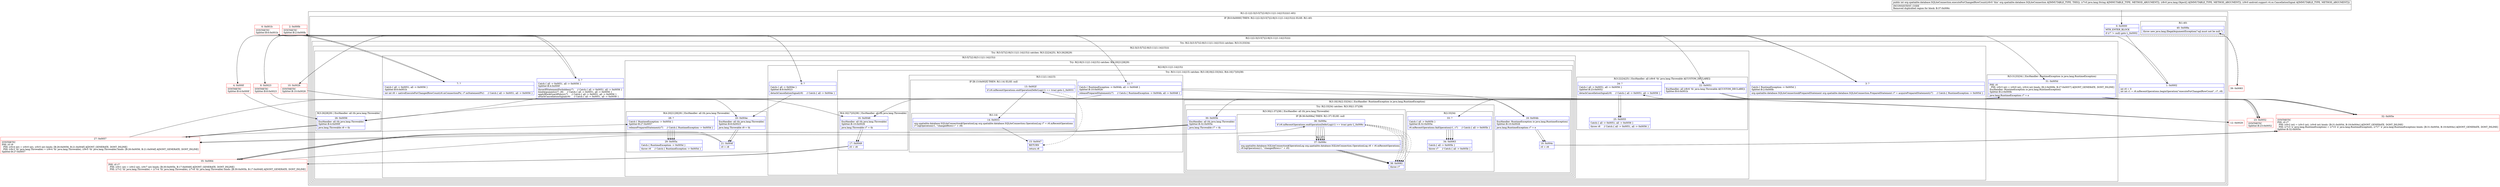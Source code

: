 digraph "CFG fororg.spatialite.database.SQLiteConnection.executeForChangedRowCount(Ljava\/lang\/String;[Ljava\/lang\/Object;Landroid\/support\/v4\/os\/CancellationSignal;)I" {
subgraph cluster_Region_1560969183 {
label = "R(1:(2:1|(2:3|(3:5|7|(2:9|(3:11|(1:14)|15)))))(1:40))";
node [shape=record,color=blue];
subgraph cluster_IfRegion_2079946886 {
label = "IF [B:0:0x0000] THEN: R(2:1|(2:3|(3:5|7|(2:9|(3:11|(1:14)|15))))) ELSE: R(1:40)";
node [shape=record,color=blue];
Node_0 [shape=record,label="{0\:\ 0x0000|MTH_ENTER_BLOCK\l|if (r7 != null) goto L_0x0002\l}"];
subgraph cluster_Region_1827643786 {
label = "R(2:1|(2:3|(3:5|7|(2:9|(3:11|(1:14)|15)))))";
node [shape=record,color=blue];
Node_1 [shape=record,label="{1\:\ 0x0002|int r0 = 0\lint int r1 = r6.mRecentOperations.beginOperation(\"executeForChangedRowCount\", r7, r8)\l}"];
subgraph cluster_TryCatchRegion_1538535113 {
label = "Try: R(2:3|(3:5|7|(2:9|(3:11|(1:14)|15)))) catches: R(3:31|33|34)";
node [shape=record,color=blue];
subgraph cluster_Region_732357098 {
label = "R(2:3|(3:5|7|(2:9|(3:11|(1:14)|15))))";
node [shape=record,color=blue];
Node_3 [shape=record,label="{3\:\ ?|Catch:\{ RuntimeException \-\> 0x005d \}\lSplitter:B:2:0x000b\l|org.spatialite.database.SQLiteConnection$PreparedStatement org.spatialite.database.SQLiteConnection.PreparedStatement r7 = acquirePreparedStatement(r7)     \/\/ Catch:\{ RuntimeException \-\> 0x005d \}\l}"];
subgraph cluster_TryCatchRegion_499956398 {
label = "Try: R(3:5|7|(2:9|(3:11|(1:14)|15))) catches: R(3:22|24|25), R(3:26|28|29)";
node [shape=record,color=blue];
subgraph cluster_Region_483847355 {
label = "R(3:5|7|(2:9|(3:11|(1:14)|15)))";
node [shape=record,color=blue];
Node_5 [shape=record,label="{5\:\ ?|Catch:\{ all \-\> 0x0051, all \-\> 0x0056 \}\lSplitter:B:4:0x000f\l|throwIfStatementForbidden(r7)     \/\/ Catch:\{ all \-\> 0x0051, all \-\> 0x0056 \}\lbindArguments(r7, r8)     \/\/ Catch:\{ all \-\> 0x0051, all \-\> 0x0056 \}\lapplyBlockGuardPolicy(r7)     \/\/ Catch:\{ all \-\> 0x0051, all \-\> 0x0056 \}\lattachCancellationSignal(r9)     \/\/ Catch:\{ all \-\> 0x0051, all \-\> 0x0056 \}\l}"];
Node_7 [shape=record,label="{7\:\ ?|Catch:\{ all \-\> 0x0051, all \-\> 0x0056 \}\lSplitter:B:6:0x001b\l|int int r8 = nativeExecuteForChangedRowCount(r6.mConnectionPtr, r7.mStatementPtr)     \/\/ Catch:\{ all \-\> 0x0051, all \-\> 0x0056 \}\l}"];
subgraph cluster_TryCatchRegion_330750543 {
label = "Try: R(2:9|(3:11|(1:14)|15)) catches: R(4:20|21|28|29)";
node [shape=record,color=blue];
subgraph cluster_Region_591113719 {
label = "R(2:9|(3:11|(1:14)|15))";
node [shape=record,color=blue];
Node_9 [shape=record,label="{9\:\ ?|Catch:\{ all \-\> 0x004e \}\lSplitter:B:8:0x0023\l|detachCancellationSignal(r9)     \/\/ Catch:\{ all \-\> 0x004e \}\l}"];
subgraph cluster_TryCatchRegion_1493376319 {
label = "Try: R(3:11|(1:14)|15) catches: R(3:18|19|(2:33|34)), R(4:16|17|(0)|38)";
node [shape=record,color=blue];
subgraph cluster_Region_406315230 {
label = "R(3:11|(1:14)|15)";
node [shape=record,color=blue];
Node_11 [shape=record,label="{11\:\ ?|Catch:\{ RuntimeException \-\> 0x004b, all \-\> 0x0048 \}\lSplitter:B:10:0x0026\l|releasePreparedStatement(r7)     \/\/ Catch:\{ RuntimeException \-\> 0x004b, all \-\> 0x0048 \}\l}"];
subgraph cluster_IfRegion_89100287 {
label = "IF [B:13:0x002f] THEN: R(1:14) ELSE: null";
node [shape=record,color=blue];
Node_13 [shape=record,label="{13\:\ 0x002f|if (r6.mRecentOperations.endOperationDeferLog(r1) == true) goto L_0x0031\l}"];
subgraph cluster_Region_1449976147 {
label = "R(1:14)";
node [shape=record,color=blue];
Node_14 [shape=record,label="{14\:\ 0x0031|org.spatialite.database.SQLiteConnection$OperationLog org.spatialite.database.SQLiteConnection.OperationLog r7 = r6.mRecentOperations\lr7.logOperation(r1, \"changedRows=\" + r8)\l}"];
}
}
Node_15 [shape=record,label="{15\:\ 0x0047|RETURN\l|return r8\l}"];
}
subgraph cluster_Region_1430308379 {
label = "R(3:18|19|(2:33|34)) | ExcHandler: RuntimeException (e java.lang.RuntimeException)\l";
node [shape=record,color=blue];
Node_18 [shape=record,label="{18\:\ 0x004b|ExcHandler: RuntimeException (e java.lang.RuntimeException)\lSplitter:B:10:0x0026\l|java.lang.RuntimeException r7 = e\l}"];
Node_19 [shape=record,label="{19\:\ 0x004c|r0 = r8\l}"];
subgraph cluster_TryCatchRegion_568509819 {
label = "Try: R(2:33|34) catches: R(3:30|(1:37)|38)";
node [shape=record,color=blue];
subgraph cluster_Region_161981173 {
label = "R(2:33|34)";
node [shape=record,color=blue];
Node_33 [shape=record,label="{33\:\ ?|Catch:\{ all \-\> 0x005b \}\lSplitter:B:32:0x005e\l|r6.mRecentOperations.failOperation(r1, r7)     \/\/ Catch:\{ all \-\> 0x005b \}\l}"];
Node_34 [shape=record,label="{34\:\ 0x0063|Catch:\{ all \-\> 0x005b \}\l|throw r7     \/\/ Catch:\{ all \-\> 0x005b \}\l}"];
}
subgraph cluster_Region_69408682 {
label = "R(3:30|(1:37)|38) | ExcHandler: all (th java.lang.Throwable)\l";
node [shape=record,color=blue];
Node_30 [shape=record,label="{30\:\ 0x005b|ExcHandler: all (th java.lang.Throwable)\lSplitter:B:32:0x005e\l|java.lang.Throwable r7 = th\l}"];
subgraph cluster_IfRegion_1471946602 {
label = "IF [B:36:0x006a] THEN: R(1:37) ELSE: null";
node [shape=record,color=blue];
Node_36 [shape=record,label="{36\:\ 0x006a|if (r6.mRecentOperations.endOperationDeferLog(r1) == true) goto L_0x006c\l}"];
subgraph cluster_Region_563083586 {
label = "R(1:37)";
node [shape=record,color=blue];
Node_37 [shape=record,label="{37\:\ 0x006c|org.spatialite.database.SQLiteConnection$OperationLog org.spatialite.database.SQLiteConnection.OperationLog r8 = r6.mRecentOperations\lr8.logOperation(r1, \"changedRows=\" + r0)\l}"];
}
}
Node_38 [shape=record,label="{38\:\ 0x0082|throw r7\l}"];
}
}
}
subgraph cluster_Region_813559094 {
label = "R(4:16|17|(0)|38) | ExcHandler: all (th java.lang.Throwable)\l";
node [shape=record,color=blue];
Node_16 [shape=record,label="{16\:\ 0x0048|ExcHandler: all (th java.lang.Throwable)\lSplitter:B:10:0x0026\l|java.lang.Throwable r7 = th\l}"];
Node_17 [shape=record,label="{17\:\ 0x0049|r0 = r8\l}"];
subgraph cluster_IfRegion_787825173 {
label = "IF [B:36:0x006a] THEN: R(0) ELSE: null";
node [shape=record,color=blue];
Node_36 [shape=record,label="{36\:\ 0x006a|if (r6.mRecentOperations.endOperationDeferLog(r1) == true) goto L_0x006c\l}"];
subgraph cluster_Region_2047432396 {
label = "R(0)";
node [shape=record,color=blue];
}
}
Node_38 [shape=record,label="{38\:\ 0x0082|throw r7\l}"];
}
}
}
subgraph cluster_Region_114574874 {
label = "R(4:20|21|28|29) | ExcHandler: all (th java.lang.Throwable)\l";
node [shape=record,color=blue];
Node_20 [shape=record,label="{20\:\ 0x004e|ExcHandler: all (th java.lang.Throwable)\lSplitter:B:8:0x0023\l|java.lang.Throwable r9 = th\l}"];
Node_21 [shape=record,label="{21\:\ 0x004f|r0 = r8\l}"];
Node_28 [shape=record,label="{28\:\ ?|Catch:\{ RuntimeException \-\> 0x005d \}\lSplitter:B:27:0x0057\l|releasePreparedStatement(r7)     \/\/ Catch:\{ RuntimeException \-\> 0x005d \}\l}"];
Node_29 [shape=record,label="{29\:\ 0x005a|Catch:\{ RuntimeException \-\> 0x005d \}\l|throw r9     \/\/ Catch:\{ RuntimeException \-\> 0x005d \}\l}"];
}
}
}
subgraph cluster_Region_1000494679 {
label = "R(3:22|24|25) | ExcHandler: all (r8v6 'th' java.lang.Throwable A[CUSTOM_DECLARE])\l";
node [shape=record,color=blue];
Node_22 [shape=record,label="{22\:\ 0x0051|ExcHandler: all (r8v6 'th' java.lang.Throwable A[CUSTOM_DECLARE])\lSplitter:B:6:0x001b\l}"];
Node_24 [shape=record,label="{24\:\ ?|Catch:\{ all \-\> 0x0051, all \-\> 0x0056 \}\lSplitter:B:23:0x0052\l|detachCancellationSignal(r9)     \/\/ Catch:\{ all \-\> 0x0051, all \-\> 0x0056 \}\l}"];
Node_25 [shape=record,label="{25\:\ 0x0055|Catch:\{ all \-\> 0x0051, all \-\> 0x0056 \}\l|throw r8     \/\/ Catch:\{ all \-\> 0x0051, all \-\> 0x0056 \}\l}"];
}
subgraph cluster_Region_358565497 {
label = "R(3:26|28|29) | ExcHandler: all (th java.lang.Throwable)\l";
node [shape=record,color=blue];
Node_26 [shape=record,label="{26\:\ 0x0056|ExcHandler: all (th java.lang.Throwable)\lSplitter:B:4:0x000f\l|java.lang.Throwable r9 = th\l}"];
Node_28 [shape=record,label="{28\:\ ?|Catch:\{ RuntimeException \-\> 0x005d \}\lSplitter:B:27:0x0057\l|releasePreparedStatement(r7)     \/\/ Catch:\{ RuntimeException \-\> 0x005d \}\l}"];
Node_29 [shape=record,label="{29\:\ 0x005a|Catch:\{ RuntimeException \-\> 0x005d \}\l|throw r9     \/\/ Catch:\{ RuntimeException \-\> 0x005d \}\l}"];
}
}
}
subgraph cluster_Region_530729185 {
label = "R(3:31|33|34) | ExcHandler: RuntimeException (e java.lang.RuntimeException)\l";
node [shape=record,color=blue];
Node_31 [shape=record,label="{31\:\ 0x005d|PHI: r0 \l  PHI: (r0v3 int) = (r0v0 int), (r0v4 int) binds: [B:2:0x000b, B:27:0x0057] A[DONT_GENERATE, DONT_INLINE]\lExcHandler: RuntimeException (e java.lang.RuntimeException)\lSplitter:B:2:0x000b\l|java.lang.RuntimeException r7 = e\l}"];
Node_33 [shape=record,label="{33\:\ ?|Catch:\{ all \-\> 0x005b \}\lSplitter:B:32:0x005e\l|r6.mRecentOperations.failOperation(r1, r7)     \/\/ Catch:\{ all \-\> 0x005b \}\l}"];
Node_34 [shape=record,label="{34\:\ 0x0063|Catch:\{ all \-\> 0x005b \}\l|throw r7     \/\/ Catch:\{ all \-\> 0x005b \}\l}"];
}
}
}
subgraph cluster_Region_215778629 {
label = "R(1:40)";
node [shape=record,color=blue];
Node_40 [shape=record,label="{40\:\ 0x008a|throw new java.lang.IllegalArgumentException(\"sql must not be null.\")\l}"];
}
}
}
subgraph cluster_Region_530729185 {
label = "R(3:31|33|34) | ExcHandler: RuntimeException (e java.lang.RuntimeException)\l";
node [shape=record,color=blue];
Node_31 [shape=record,label="{31\:\ 0x005d|PHI: r0 \l  PHI: (r0v3 int) = (r0v0 int), (r0v4 int) binds: [B:2:0x000b, B:27:0x0057] A[DONT_GENERATE, DONT_INLINE]\lExcHandler: RuntimeException (e java.lang.RuntimeException)\lSplitter:B:2:0x000b\l|java.lang.RuntimeException r7 = e\l}"];
Node_33 [shape=record,label="{33\:\ ?|Catch:\{ all \-\> 0x005b \}\lSplitter:B:32:0x005e\l|r6.mRecentOperations.failOperation(r1, r7)     \/\/ Catch:\{ all \-\> 0x005b \}\l}"];
Node_34 [shape=record,label="{34\:\ 0x0063|Catch:\{ all \-\> 0x005b \}\l|throw r7     \/\/ Catch:\{ all \-\> 0x005b \}\l}"];
}
subgraph cluster_Region_69408682 {
label = "R(3:30|(1:37)|38) | ExcHandler: all (th java.lang.Throwable)\l";
node [shape=record,color=blue];
Node_30 [shape=record,label="{30\:\ 0x005b|ExcHandler: all (th java.lang.Throwable)\lSplitter:B:32:0x005e\l|java.lang.Throwable r7 = th\l}"];
subgraph cluster_IfRegion_1471946602 {
label = "IF [B:36:0x006a] THEN: R(1:37) ELSE: null";
node [shape=record,color=blue];
Node_36 [shape=record,label="{36\:\ 0x006a|if (r6.mRecentOperations.endOperationDeferLog(r1) == true) goto L_0x006c\l}"];
subgraph cluster_Region_563083586 {
label = "R(1:37)";
node [shape=record,color=blue];
Node_37 [shape=record,label="{37\:\ 0x006c|org.spatialite.database.SQLiteConnection$OperationLog org.spatialite.database.SQLiteConnection.OperationLog r8 = r6.mRecentOperations\lr8.logOperation(r1, \"changedRows=\" + r0)\l}"];
}
}
Node_38 [shape=record,label="{38\:\ 0x0082|throw r7\l}"];
}
subgraph cluster_Region_358565497 {
label = "R(3:26|28|29) | ExcHandler: all (th java.lang.Throwable)\l";
node [shape=record,color=blue];
Node_26 [shape=record,label="{26\:\ 0x0056|ExcHandler: all (th java.lang.Throwable)\lSplitter:B:4:0x000f\l|java.lang.Throwable r9 = th\l}"];
Node_28 [shape=record,label="{28\:\ ?|Catch:\{ RuntimeException \-\> 0x005d \}\lSplitter:B:27:0x0057\l|releasePreparedStatement(r7)     \/\/ Catch:\{ RuntimeException \-\> 0x005d \}\l}"];
Node_29 [shape=record,label="{29\:\ 0x005a|Catch:\{ RuntimeException \-\> 0x005d \}\l|throw r9     \/\/ Catch:\{ RuntimeException \-\> 0x005d \}\l}"];
}
subgraph cluster_Region_1000494679 {
label = "R(3:22|24|25) | ExcHandler: all (r8v6 'th' java.lang.Throwable A[CUSTOM_DECLARE])\l";
node [shape=record,color=blue];
Node_22 [shape=record,label="{22\:\ 0x0051|ExcHandler: all (r8v6 'th' java.lang.Throwable A[CUSTOM_DECLARE])\lSplitter:B:6:0x001b\l}"];
Node_24 [shape=record,label="{24\:\ ?|Catch:\{ all \-\> 0x0051, all \-\> 0x0056 \}\lSplitter:B:23:0x0052\l|detachCancellationSignal(r9)     \/\/ Catch:\{ all \-\> 0x0051, all \-\> 0x0056 \}\l}"];
Node_25 [shape=record,label="{25\:\ 0x0055|Catch:\{ all \-\> 0x0051, all \-\> 0x0056 \}\l|throw r8     \/\/ Catch:\{ all \-\> 0x0051, all \-\> 0x0056 \}\l}"];
}
subgraph cluster_Region_114574874 {
label = "R(4:20|21|28|29) | ExcHandler: all (th java.lang.Throwable)\l";
node [shape=record,color=blue];
Node_20 [shape=record,label="{20\:\ 0x004e|ExcHandler: all (th java.lang.Throwable)\lSplitter:B:8:0x0023\l|java.lang.Throwable r9 = th\l}"];
Node_21 [shape=record,label="{21\:\ 0x004f|r0 = r8\l}"];
Node_28 [shape=record,label="{28\:\ ?|Catch:\{ RuntimeException \-\> 0x005d \}\lSplitter:B:27:0x0057\l|releasePreparedStatement(r7)     \/\/ Catch:\{ RuntimeException \-\> 0x005d \}\l}"];
Node_29 [shape=record,label="{29\:\ 0x005a|Catch:\{ RuntimeException \-\> 0x005d \}\l|throw r9     \/\/ Catch:\{ RuntimeException \-\> 0x005d \}\l}"];
}
subgraph cluster_Region_1430308379 {
label = "R(3:18|19|(2:33|34)) | ExcHandler: RuntimeException (e java.lang.RuntimeException)\l";
node [shape=record,color=blue];
Node_18 [shape=record,label="{18\:\ 0x004b|ExcHandler: RuntimeException (e java.lang.RuntimeException)\lSplitter:B:10:0x0026\l|java.lang.RuntimeException r7 = e\l}"];
Node_19 [shape=record,label="{19\:\ 0x004c|r0 = r8\l}"];
subgraph cluster_TryCatchRegion_568509819 {
label = "Try: R(2:33|34) catches: R(3:30|(1:37)|38)";
node [shape=record,color=blue];
subgraph cluster_Region_161981173 {
label = "R(2:33|34)";
node [shape=record,color=blue];
Node_33 [shape=record,label="{33\:\ ?|Catch:\{ all \-\> 0x005b \}\lSplitter:B:32:0x005e\l|r6.mRecentOperations.failOperation(r1, r7)     \/\/ Catch:\{ all \-\> 0x005b \}\l}"];
Node_34 [shape=record,label="{34\:\ 0x0063|Catch:\{ all \-\> 0x005b \}\l|throw r7     \/\/ Catch:\{ all \-\> 0x005b \}\l}"];
}
subgraph cluster_Region_69408682 {
label = "R(3:30|(1:37)|38) | ExcHandler: all (th java.lang.Throwable)\l";
node [shape=record,color=blue];
Node_30 [shape=record,label="{30\:\ 0x005b|ExcHandler: all (th java.lang.Throwable)\lSplitter:B:32:0x005e\l|java.lang.Throwable r7 = th\l}"];
subgraph cluster_IfRegion_1471946602 {
label = "IF [B:36:0x006a] THEN: R(1:37) ELSE: null";
node [shape=record,color=blue];
Node_36 [shape=record,label="{36\:\ 0x006a|if (r6.mRecentOperations.endOperationDeferLog(r1) == true) goto L_0x006c\l}"];
subgraph cluster_Region_563083586 {
label = "R(1:37)";
node [shape=record,color=blue];
Node_37 [shape=record,label="{37\:\ 0x006c|org.spatialite.database.SQLiteConnection$OperationLog org.spatialite.database.SQLiteConnection.OperationLog r8 = r6.mRecentOperations\lr8.logOperation(r1, \"changedRows=\" + r0)\l}"];
}
}
Node_38 [shape=record,label="{38\:\ 0x0082|throw r7\l}"];
}
}
}
subgraph cluster_Region_813559094 {
label = "R(4:16|17|(0)|38) | ExcHandler: all (th java.lang.Throwable)\l";
node [shape=record,color=blue];
Node_16 [shape=record,label="{16\:\ 0x0048|ExcHandler: all (th java.lang.Throwable)\lSplitter:B:10:0x0026\l|java.lang.Throwable r7 = th\l}"];
Node_17 [shape=record,label="{17\:\ 0x0049|r0 = r8\l}"];
subgraph cluster_IfRegion_787825173 {
label = "IF [B:36:0x006a] THEN: R(0) ELSE: null";
node [shape=record,color=blue];
Node_36 [shape=record,label="{36\:\ 0x006a|if (r6.mRecentOperations.endOperationDeferLog(r1) == true) goto L_0x006c\l}"];
subgraph cluster_Region_2047432396 {
label = "R(0)";
node [shape=record,color=blue];
}
}
Node_38 [shape=record,label="{38\:\ 0x0082|throw r7\l}"];
}
Node_2 [shape=record,color=red,label="{2\:\ 0x000b|SYNTHETIC\lSplitter:B:2:0x000b\l}"];
Node_4 [shape=record,color=red,label="{4\:\ 0x000f|SYNTHETIC\lSplitter:B:4:0x000f\l}"];
Node_6 [shape=record,color=red,label="{6\:\ 0x001b|SYNTHETIC\lSplitter:B:6:0x001b\l}"];
Node_8 [shape=record,color=red,label="{8\:\ 0x0023|SYNTHETIC\lSplitter:B:8:0x0023\l}"];
Node_10 [shape=record,color=red,label="{10\:\ 0x0026|SYNTHETIC\lSplitter:B:10:0x0026\l}"];
Node_12 [shape=record,color=red,label="{12\:\ 0x0029}"];
Node_23 [shape=record,color=red,label="{23\:\ 0x0052|SYNTHETIC\lSplitter:B:23:0x0052\l}"];
Node_27 [shape=record,color=red,label="{27\:\ 0x0057|SYNTHETIC\lPHI: r0 r9 \l  PHI: (r0v4 int) = (r0v0 int), (r0v5 int) binds: [B:26:0x0056, B:21:0x004f] A[DONT_GENERATE, DONT_INLINE]\l  PHI: (r9v3 'th' java.lang.Throwable) = (r9v4 'th' java.lang.Throwable), (r9v5 'th' java.lang.Throwable) binds: [B:26:0x0056, B:21:0x004f] A[DONT_GENERATE, DONT_INLINE]\lSplitter:B:27:0x0057\l}"];
Node_32 [shape=record,color=red,label="{32\:\ 0x005e|SYNTHETIC\lPHI: r0 r7 \l  PHI: (r0v2 int) = (r0v3 int), (r0v6 int) binds: [B:31:0x005d, B:19:0x004c] A[DONT_GENERATE, DONT_INLINE]\l  PHI: (r7v3 'e' java.lang.RuntimeException) = (r7v5 'e' java.lang.RuntimeException), (r7v7 'e' java.lang.RuntimeException) binds: [B:31:0x005d, B:19:0x004c] A[DONT_GENERATE, DONT_INLINE]\lSplitter:B:32:0x005e\l}"];
Node_35 [shape=record,color=red,label="{35\:\ 0x0064|PHI: r0 r7 \l  PHI: (r0v1 int) = (r0v2 int), (r0v7 int) binds: [B:30:0x005b, B:17:0x0049] A[DONT_GENERATE, DONT_INLINE]\l  PHI: (r7v2 'th' java.lang.Throwable) = (r7v4 'th' java.lang.Throwable), (r7v8 'th' java.lang.Throwable) binds: [B:30:0x005b, B:17:0x0049] A[DONT_GENERATE, DONT_INLINE]\l}"];
Node_39 [shape=record,color=red,label="{39\:\ 0x0083}"];
MethodNode[shape=record,label="{public int org.spatialite.database.SQLiteConnection.executeForChangedRowCount((r6v0 'this' org.spatialite.database.SQLiteConnection A[IMMUTABLE_TYPE, THIS]), (r7v0 java.lang.String A[IMMUTABLE_TYPE, METHOD_ARGUMENT]), (r8v0 java.lang.Object[] A[IMMUTABLE_TYPE, METHOD_ARGUMENT]), (r9v0 android.support.v4.os.CancellationSignal A[IMMUTABLE_TYPE, METHOD_ARGUMENT]))  | INCONSISTENT_CODE\lRemoved duplicated region for block: B:37:0x006c \l}"];
MethodNode -> Node_0;
Node_0 -> Node_1;
Node_0 -> Node_39[style=dashed];
Node_1 -> Node_2;
Node_3 -> Node_4;
Node_5 -> Node_6;
Node_5 -> Node_26;
Node_7 -> Node_8;
Node_9 -> Node_10;
Node_9 -> Node_20;
Node_11 -> Node_12;
Node_11 -> Node_18;
Node_11 -> Node_16;
Node_13 -> Node_14;
Node_13 -> Node_15[style=dashed];
Node_14 -> Node_15;
Node_18 -> Node_19;
Node_19 -> Node_32;
Node_33 -> Node_34;
Node_30 -> Node_35;
Node_36 -> Node_37;
Node_36 -> Node_38[style=dashed];
Node_37 -> Node_38;
Node_16 -> Node_17;
Node_17 -> Node_35;
Node_36 -> Node_37;
Node_36 -> Node_38[style=dashed];
Node_20 -> Node_21;
Node_21 -> Node_27;
Node_28 -> Node_29;
Node_22 -> Node_23;
Node_24 -> Node_25;
Node_26 -> Node_27;
Node_28 -> Node_29;
Node_31 -> Node_32;
Node_33 -> Node_34;
Node_31 -> Node_32;
Node_33 -> Node_34;
Node_30 -> Node_35;
Node_36 -> Node_37;
Node_36 -> Node_38[style=dashed];
Node_37 -> Node_38;
Node_26 -> Node_27;
Node_28 -> Node_29;
Node_22 -> Node_23;
Node_24 -> Node_25;
Node_20 -> Node_21;
Node_21 -> Node_27;
Node_28 -> Node_29;
Node_18 -> Node_19;
Node_19 -> Node_32;
Node_33 -> Node_34;
Node_30 -> Node_35;
Node_36 -> Node_37;
Node_36 -> Node_38[style=dashed];
Node_37 -> Node_38;
Node_16 -> Node_17;
Node_17 -> Node_35;
Node_36 -> Node_37;
Node_36 -> Node_38[style=dashed];
Node_2 -> Node_3;
Node_2 -> Node_31;
Node_4 -> Node_5;
Node_4 -> Node_26;
Node_6 -> Node_7;
Node_6 -> Node_22;
Node_8 -> Node_9;
Node_8 -> Node_20;
Node_10 -> Node_11;
Node_10 -> Node_18;
Node_10 -> Node_16;
Node_12 -> Node_13;
Node_23 -> Node_24;
Node_23 -> Node_26;
Node_27 -> Node_28;
Node_27 -> Node_31;
Node_32 -> Node_33;
Node_32 -> Node_30;
Node_35 -> Node_36;
Node_39 -> Node_40;
}

